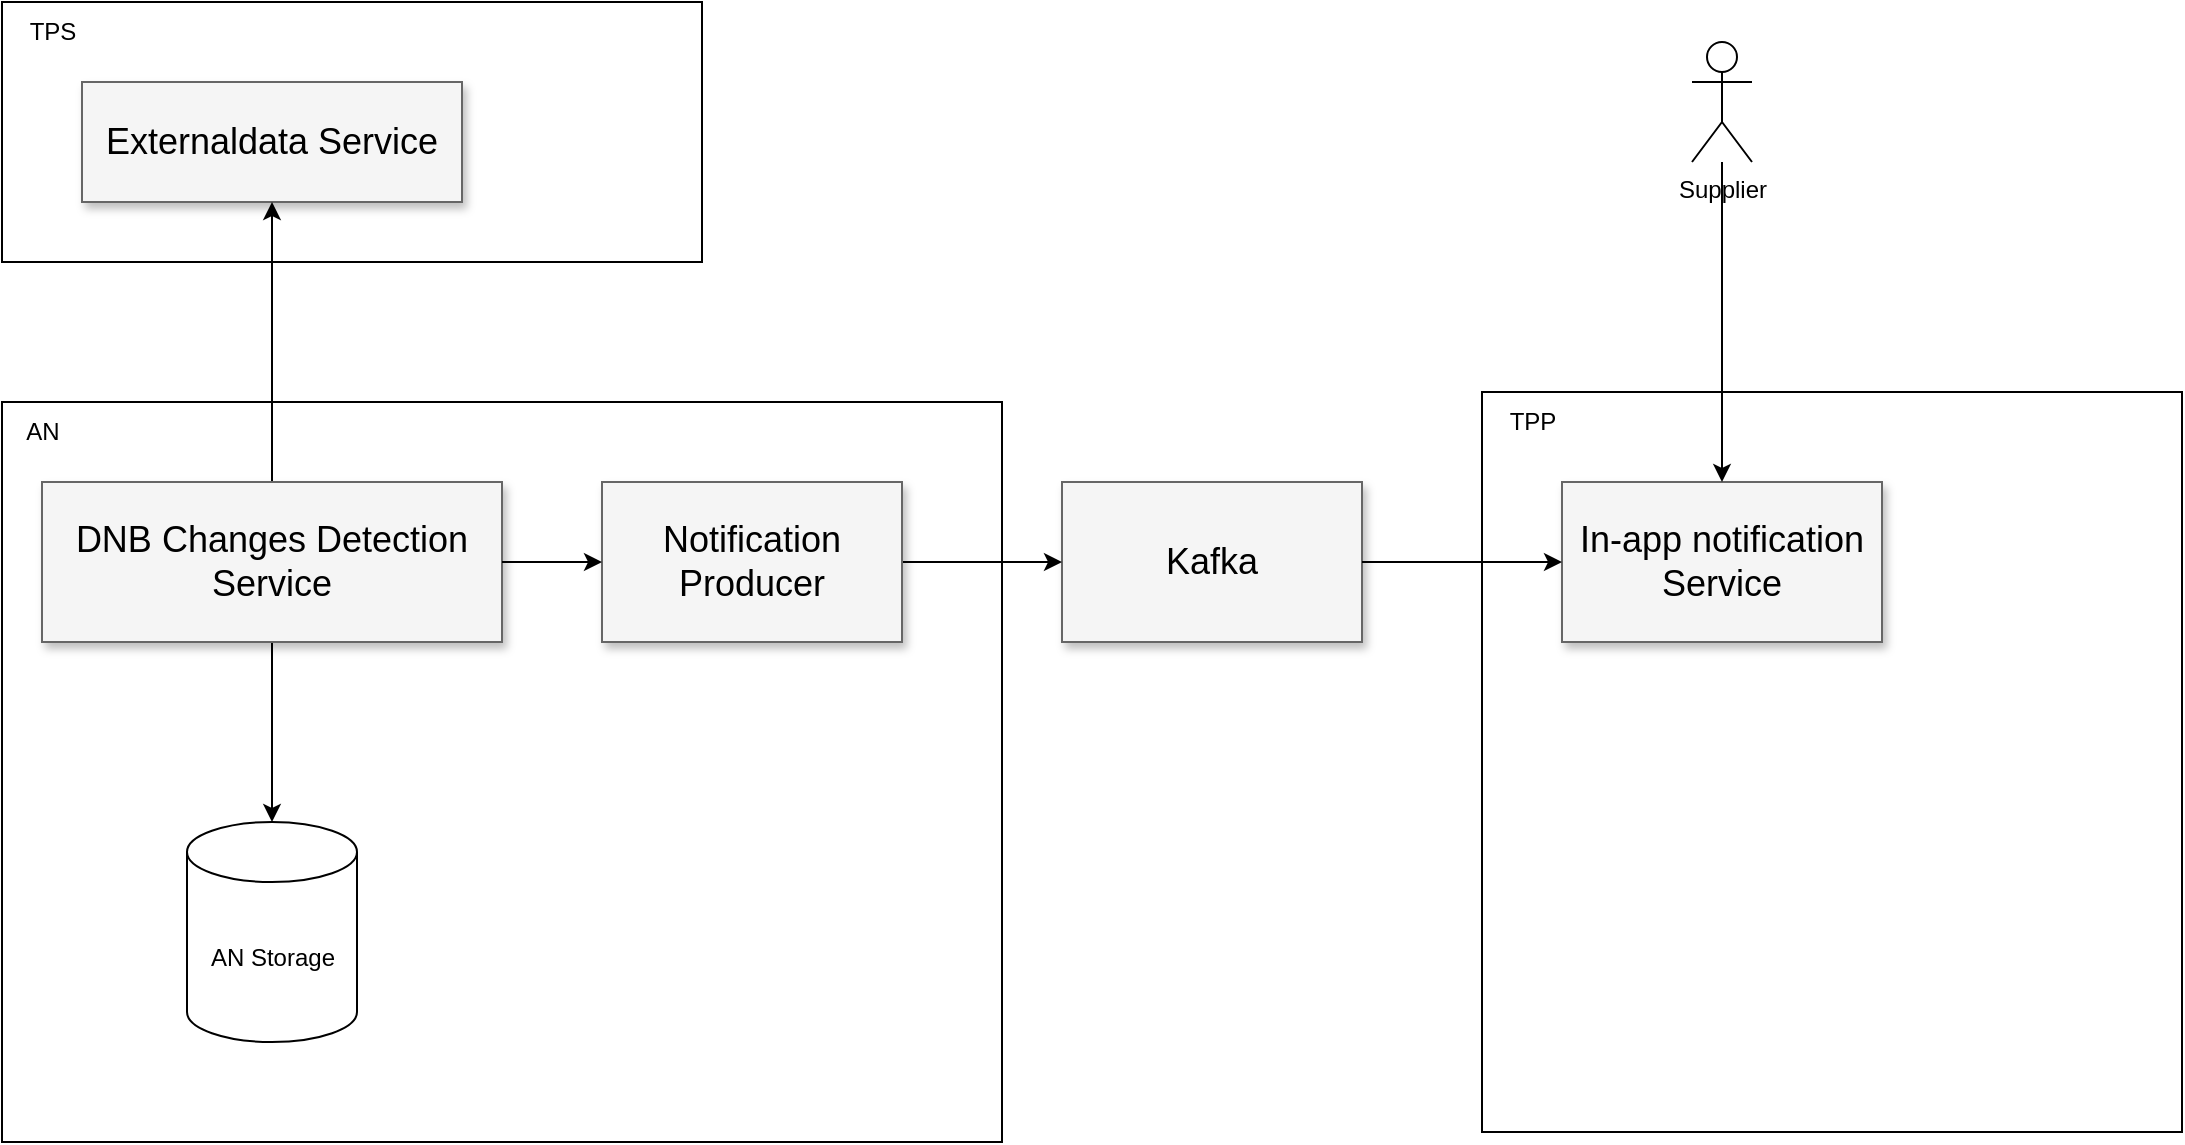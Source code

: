 <mxfile version="20.2.8" type="github">
  <diagram name="Page-1" id="90a13364-a465-7bf4-72fc-28e22215d7a0">
    <mxGraphModel dx="2066" dy="1129" grid="1" gridSize="10" guides="1" tooltips="1" connect="1" arrows="1" fold="1" page="1" pageScale="1.5" pageWidth="1169" pageHeight="826" background="none" math="0" shadow="0">
      <root>
        <mxCell id="0" style=";html=1;" />
        <mxCell id="1" style=";html=1;" parent="0" />
        <mxCell id="fSm1GcxjfFAWFzGtAJEy-17" value="" style="group" vertex="1" connectable="0" parent="1">
          <mxGeometry width="1090" height="570" as="geometry" />
        </mxCell>
        <mxCell id="fSm1GcxjfFAWFzGtAJEy-5" value="" style="rounded=0;whiteSpace=wrap;html=1;" vertex="1" parent="fSm1GcxjfFAWFzGtAJEy-17">
          <mxGeometry x="740" y="195" width="350" height="370" as="geometry" />
        </mxCell>
        <mxCell id="fSm1GcxjfFAWFzGtAJEy-4" value="" style="rounded=0;whiteSpace=wrap;html=1;" vertex="1" parent="fSm1GcxjfFAWFzGtAJEy-17">
          <mxGeometry width="350" height="130" as="geometry" />
        </mxCell>
        <mxCell id="fSm1GcxjfFAWFzGtAJEy-3" value="" style="rounded=0;whiteSpace=wrap;html=1;" vertex="1" parent="fSm1GcxjfFAWFzGtAJEy-17">
          <mxGeometry y="200" width="500" height="370" as="geometry" />
        </mxCell>
        <mxCell id="3a17f1ce550125da-5" value="Externaldata Service" style="whiteSpace=wrap;html=1;shadow=1;fontSize=18;fillColor=#f5f5f5;strokeColor=#666666;" parent="fSm1GcxjfFAWFzGtAJEy-17" vertex="1">
          <mxGeometry x="40" y="40" width="190" height="60" as="geometry" />
        </mxCell>
        <mxCell id="3a17f1ce550125da-7" value="Kafka" style="whiteSpace=wrap;html=1;shadow=1;fontSize=18;fillColor=#f5f5f5;strokeColor=#666666;" parent="fSm1GcxjfFAWFzGtAJEy-17" vertex="1">
          <mxGeometry x="530" y="240" width="150" height="80" as="geometry" />
        </mxCell>
        <mxCell id="fSm1GcxjfFAWFzGtAJEy-12" style="edgeStyle=orthogonalEdgeStyle;rounded=0;orthogonalLoop=1;jettySize=auto;html=1;exitX=0.5;exitY=0;exitDx=0;exitDy=0;" edge="1" parent="fSm1GcxjfFAWFzGtAJEy-17" source="3a17f1ce550125da-8" target="3a17f1ce550125da-5">
          <mxGeometry relative="1" as="geometry" />
        </mxCell>
        <mxCell id="fSm1GcxjfFAWFzGtAJEy-13" style="edgeStyle=orthogonalEdgeStyle;rounded=0;orthogonalLoop=1;jettySize=auto;html=1;exitX=0.5;exitY=1;exitDx=0;exitDy=0;" edge="1" parent="fSm1GcxjfFAWFzGtAJEy-17" source="3a17f1ce550125da-8">
          <mxGeometry relative="1" as="geometry">
            <mxPoint x="135" y="410" as="targetPoint" />
          </mxGeometry>
        </mxCell>
        <mxCell id="3a17f1ce550125da-8" value="DNB Changes Detection Service" style="whiteSpace=wrap;html=1;shadow=1;fontSize=18;fillColor=#f5f5f5;strokeColor=#666666;" parent="fSm1GcxjfFAWFzGtAJEy-17" vertex="1">
          <mxGeometry x="20" y="240" width="230" height="80" as="geometry" />
        </mxCell>
        <mxCell id="fSm1GcxjfFAWFzGtAJEy-9" style="edgeStyle=orthogonalEdgeStyle;rounded=0;orthogonalLoop=1;jettySize=auto;html=1;exitX=1;exitY=0.5;exitDx=0;exitDy=0;entryX=0;entryY=0.5;entryDx=0;entryDy=0;" edge="1" parent="fSm1GcxjfFAWFzGtAJEy-17" source="3a17f1ce550125da-9" target="3a17f1ce550125da-7">
          <mxGeometry relative="1" as="geometry" />
        </mxCell>
        <mxCell id="3a17f1ce550125da-9" value="Notification Producer" style="whiteSpace=wrap;html=1;shadow=1;fontSize=18;fillColor=#f5f5f5;strokeColor=#666666;" parent="fSm1GcxjfFAWFzGtAJEy-17" vertex="1">
          <mxGeometry x="300" y="240" width="150" height="80" as="geometry" />
        </mxCell>
        <mxCell id="fSm1GcxjfFAWFzGtAJEy-8" style="edgeStyle=orthogonalEdgeStyle;rounded=0;orthogonalLoop=1;jettySize=auto;html=1;exitX=1;exitY=0.5;exitDx=0;exitDy=0;entryX=0;entryY=0.5;entryDx=0;entryDy=0;" edge="1" parent="fSm1GcxjfFAWFzGtAJEy-17" source="3a17f1ce550125da-8" target="3a17f1ce550125da-9">
          <mxGeometry relative="1" as="geometry" />
        </mxCell>
        <mxCell id="3a17f1ce550125da-11" value="In-app notification Service" style="whiteSpace=wrap;html=1;shadow=1;fontSize=18;fillColor=#f5f5f5;strokeColor=#666666;" parent="fSm1GcxjfFAWFzGtAJEy-17" vertex="1">
          <mxGeometry x="780" y="240" width="160" height="80" as="geometry" />
        </mxCell>
        <mxCell id="fSm1GcxjfFAWFzGtAJEy-10" style="edgeStyle=orthogonalEdgeStyle;rounded=0;orthogonalLoop=1;jettySize=auto;html=1;exitX=1;exitY=0.5;exitDx=0;exitDy=0;" edge="1" parent="fSm1GcxjfFAWFzGtAJEy-17" source="3a17f1ce550125da-7" target="3a17f1ce550125da-11">
          <mxGeometry relative="1" as="geometry" />
        </mxCell>
        <mxCell id="fSm1GcxjfFAWFzGtAJEy-11" style="edgeStyle=orthogonalEdgeStyle;rounded=0;orthogonalLoop=1;jettySize=auto;html=1;" edge="1" parent="fSm1GcxjfFAWFzGtAJEy-17" source="fSm1GcxjfFAWFzGtAJEy-2" target="3a17f1ce550125da-11">
          <mxGeometry relative="1" as="geometry" />
        </mxCell>
        <mxCell id="fSm1GcxjfFAWFzGtAJEy-2" value="Supplier" style="shape=umlActor;verticalLabelPosition=bottom;verticalAlign=top;html=1;outlineConnect=0;" vertex="1" parent="fSm1GcxjfFAWFzGtAJEy-17">
          <mxGeometry x="845" y="20" width="30" height="60" as="geometry" />
        </mxCell>
        <mxCell id="fSm1GcxjfFAWFzGtAJEy-7" value="AN Storage" style="shape=cylinder3;whiteSpace=wrap;html=1;boundedLbl=1;backgroundOutline=1;size=15;" vertex="1" parent="fSm1GcxjfFAWFzGtAJEy-17">
          <mxGeometry x="92.5" y="410" width="85" height="110" as="geometry" />
        </mxCell>
        <mxCell id="fSm1GcxjfFAWFzGtAJEy-14" value="AN" style="text;html=1;align=center;verticalAlign=middle;resizable=0;points=[];autosize=1;strokeColor=none;fillColor=none;" vertex="1" parent="fSm1GcxjfFAWFzGtAJEy-17">
          <mxGeometry y="200" width="40" height="30" as="geometry" />
        </mxCell>
        <mxCell id="fSm1GcxjfFAWFzGtAJEy-15" value="TPP" style="text;html=1;align=center;verticalAlign=middle;resizable=0;points=[];autosize=1;strokeColor=none;fillColor=none;" vertex="1" parent="fSm1GcxjfFAWFzGtAJEy-17">
          <mxGeometry x="740" y="195" width="50" height="30" as="geometry" />
        </mxCell>
        <mxCell id="fSm1GcxjfFAWFzGtAJEy-16" value="TPS" style="text;html=1;align=center;verticalAlign=middle;resizable=0;points=[];autosize=1;strokeColor=none;fillColor=none;" vertex="1" parent="fSm1GcxjfFAWFzGtAJEy-17">
          <mxGeometry width="50" height="30" as="geometry" />
        </mxCell>
      </root>
    </mxGraphModel>
  </diagram>
</mxfile>
